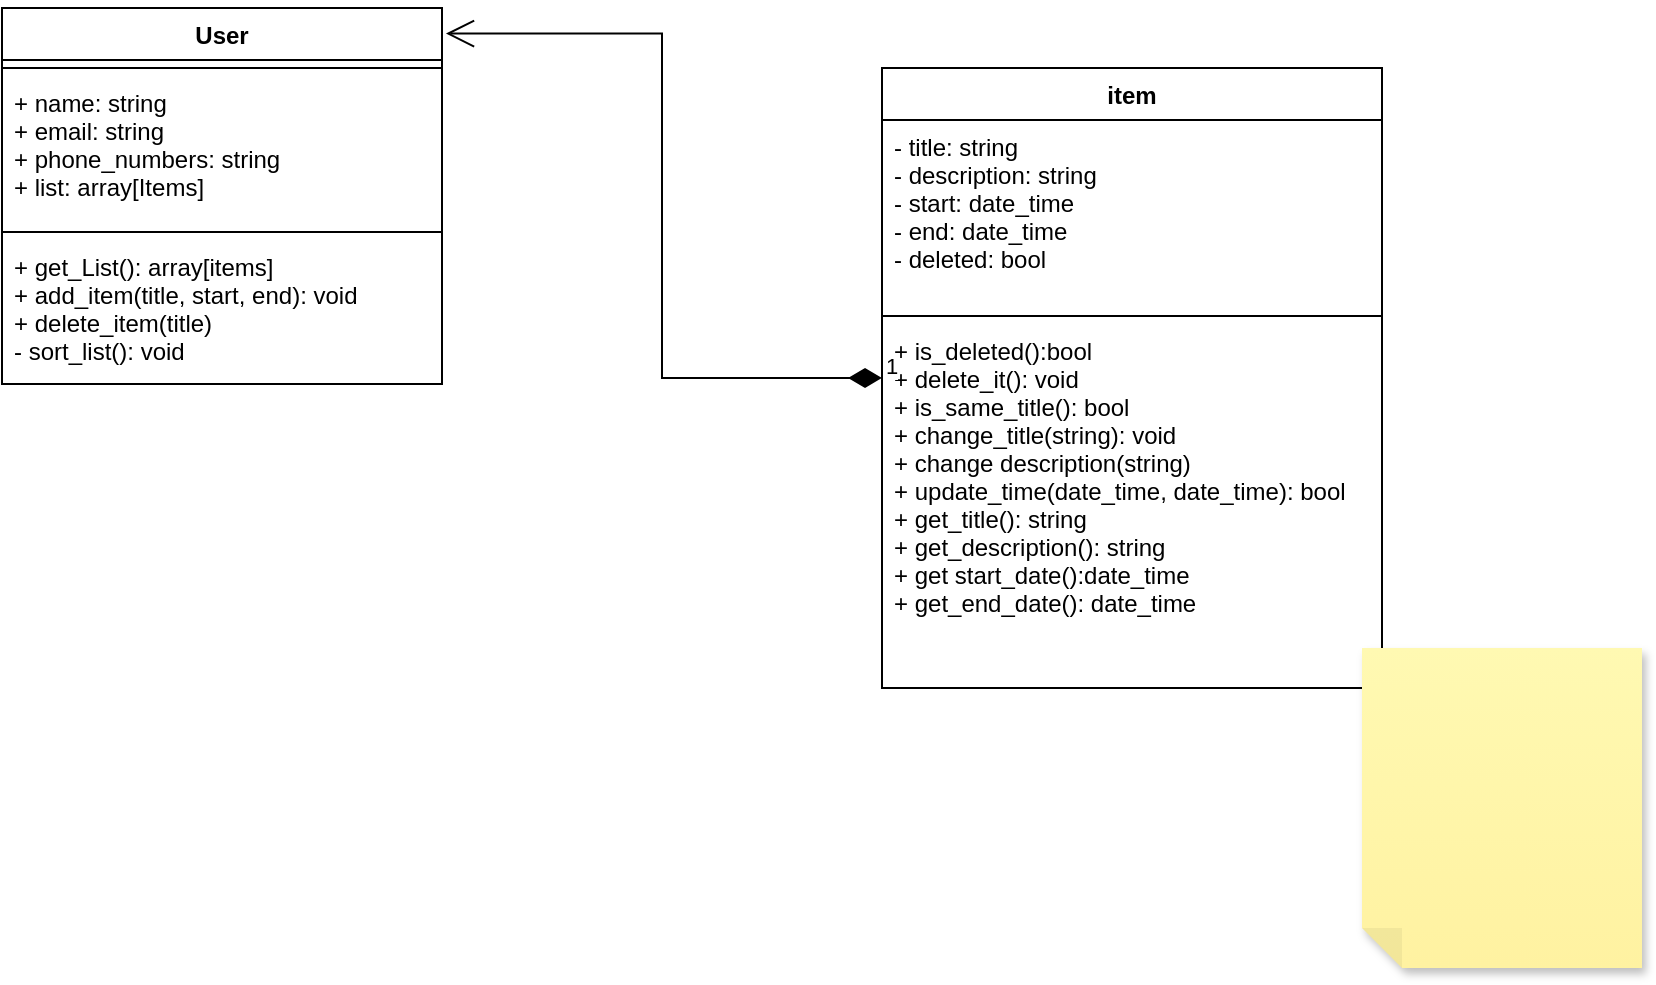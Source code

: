 <mxfile version="20.2.3" type="device"><diagram id="C5RBs43oDa-KdzZeNtuy" name="Page-1"><mxGraphModel dx="1038" dy="641" grid="1" gridSize="10" guides="1" tooltips="1" connect="1" arrows="1" fold="1" page="1" pageScale="1" pageWidth="827" pageHeight="1169" math="0" shadow="0"><root><mxCell id="WIyWlLk6GJQsqaUBKTNV-0"/><mxCell id="WIyWlLk6GJQsqaUBKTNV-1" parent="WIyWlLk6GJQsqaUBKTNV-0"/><mxCell id="yI2FFN5RZgQ66BAbKGuf-0" value="User" style="swimlane;fontStyle=1;align=center;verticalAlign=top;childLayout=stackLayout;horizontal=1;startSize=26;horizontalStack=0;resizeParent=1;resizeParentMax=0;resizeLast=0;collapsible=1;marginBottom=0;" parent="WIyWlLk6GJQsqaUBKTNV-1" vertex="1"><mxGeometry x="60" y="40" width="220" height="188" as="geometry"/></mxCell><mxCell id="yI2FFN5RZgQ66BAbKGuf-2" value="" style="line;strokeWidth=1;fillColor=none;align=left;verticalAlign=middle;spacingTop=-1;spacingLeft=3;spacingRight=3;rotatable=0;labelPosition=right;points=[];portConstraint=eastwest;" parent="yI2FFN5RZgQ66BAbKGuf-0" vertex="1"><mxGeometry y="26" width="220" height="8" as="geometry"/></mxCell><mxCell id="yI2FFN5RZgQ66BAbKGuf-1" value="+ name: string&#10;+ email: string&#10;+ phone_numbers: string&#10;+ list: array[Items]" style="text;strokeColor=none;fillColor=none;align=left;verticalAlign=top;spacingLeft=4;spacingRight=4;overflow=hidden;rotatable=0;points=[[0,0.5],[1,0.5]];portConstraint=eastwest;" parent="yI2FFN5RZgQ66BAbKGuf-0" vertex="1"><mxGeometry y="34" width="220" height="74" as="geometry"/></mxCell><mxCell id="yI2FFN5RZgQ66BAbKGuf-4" value="" style="line;strokeWidth=1;fillColor=none;align=left;verticalAlign=middle;spacingTop=-1;spacingLeft=3;spacingRight=3;rotatable=0;labelPosition=right;points=[];portConstraint=eastwest;" parent="yI2FFN5RZgQ66BAbKGuf-0" vertex="1"><mxGeometry y="108" width="220" height="8" as="geometry"/></mxCell><mxCell id="yI2FFN5RZgQ66BAbKGuf-3" value="+ get_List(): array[items]&#10;+ add_item(title, start, end): void&#10;+ delete_item(title)&#10;- sort_list(): void" style="text;strokeColor=none;fillColor=none;align=left;verticalAlign=top;spacingLeft=4;spacingRight=4;overflow=hidden;rotatable=0;points=[[0,0.5],[1,0.5]];portConstraint=eastwest;" parent="yI2FFN5RZgQ66BAbKGuf-0" vertex="1"><mxGeometry y="116" width="220" height="72" as="geometry"/></mxCell><mxCell id="yI2FFN5RZgQ66BAbKGuf-5" value="item" style="swimlane;fontStyle=1;align=center;verticalAlign=top;childLayout=stackLayout;horizontal=1;startSize=26;horizontalStack=0;resizeParent=1;resizeParentMax=0;resizeLast=0;collapsible=1;marginBottom=0;" parent="WIyWlLk6GJQsqaUBKTNV-1" vertex="1"><mxGeometry x="500" y="70" width="250" height="310" as="geometry"/></mxCell><mxCell id="yI2FFN5RZgQ66BAbKGuf-6" value="- title: string&#10;- description: string&#10;- start: date_time&#10;- end: date_time&#10;- deleted: bool" style="text;strokeColor=none;fillColor=none;align=left;verticalAlign=top;spacingLeft=4;spacingRight=4;overflow=hidden;rotatable=0;points=[[0,0.5],[1,0.5]];portConstraint=eastwest;" parent="yI2FFN5RZgQ66BAbKGuf-5" vertex="1"><mxGeometry y="26" width="250" height="94" as="geometry"/></mxCell><mxCell id="yI2FFN5RZgQ66BAbKGuf-7" value="" style="line;strokeWidth=1;fillColor=none;align=left;verticalAlign=middle;spacingTop=-1;spacingLeft=3;spacingRight=3;rotatable=0;labelPosition=right;points=[];portConstraint=eastwest;" parent="yI2FFN5RZgQ66BAbKGuf-5" vertex="1"><mxGeometry y="120" width="250" height="8" as="geometry"/></mxCell><mxCell id="yI2FFN5RZgQ66BAbKGuf-8" value="+ is_deleted():bool&#10;+ delete_it(): void&#10;+ is_same_title(): bool&#10;+ change_title(string): void&#10;+ change description(string)&#10;+ update_time(date_time, date_time): bool&#10;+ get_title(): string&#10;+ get_description(): string&#10;+ get start_date():date_time&#10;+ get_end_date(): date_time" style="text;strokeColor=none;fillColor=none;align=left;verticalAlign=top;spacingLeft=4;spacingRight=4;overflow=hidden;rotatable=0;points=[[0,0.5],[1,0.5]];portConstraint=eastwest;" parent="yI2FFN5RZgQ66BAbKGuf-5" vertex="1"><mxGeometry y="128" width="250" height="182" as="geometry"/></mxCell><mxCell id="yI2FFN5RZgQ66BAbKGuf-9" value="1" style="endArrow=open;html=1;endSize=12;startArrow=diamondThin;startSize=14;startFill=1;edgeStyle=orthogonalEdgeStyle;align=left;verticalAlign=bottom;rounded=0;entryX=1.009;entryY=0.068;entryDx=0;entryDy=0;entryPerimeter=0;" parent="WIyWlLk6GJQsqaUBKTNV-1" source="yI2FFN5RZgQ66BAbKGuf-5" target="yI2FFN5RZgQ66BAbKGuf-0" edge="1"><mxGeometry x="-1" y="3" relative="1" as="geometry"><mxPoint x="330" y="330" as="sourcePoint"/><mxPoint x="490" y="330" as="targetPoint"/></mxGeometry></mxCell><mxCell id="SUvTduldoI-QqqhFjqsQ-0" value="" style="shape=note;whiteSpace=wrap;html=1;backgroundOutline=1;fontColor=#000000;darkOpacity=0.05;fillColor=#FFF9B2;strokeColor=none;fillStyle=solid;direction=west;gradientDirection=north;gradientColor=#FFF2A1;shadow=1;size=20;pointerEvents=1;" vertex="1" parent="WIyWlLk6GJQsqaUBKTNV-1"><mxGeometry x="740" y="360" width="140" height="160" as="geometry"/></mxCell></root></mxGraphModel></diagram></mxfile>